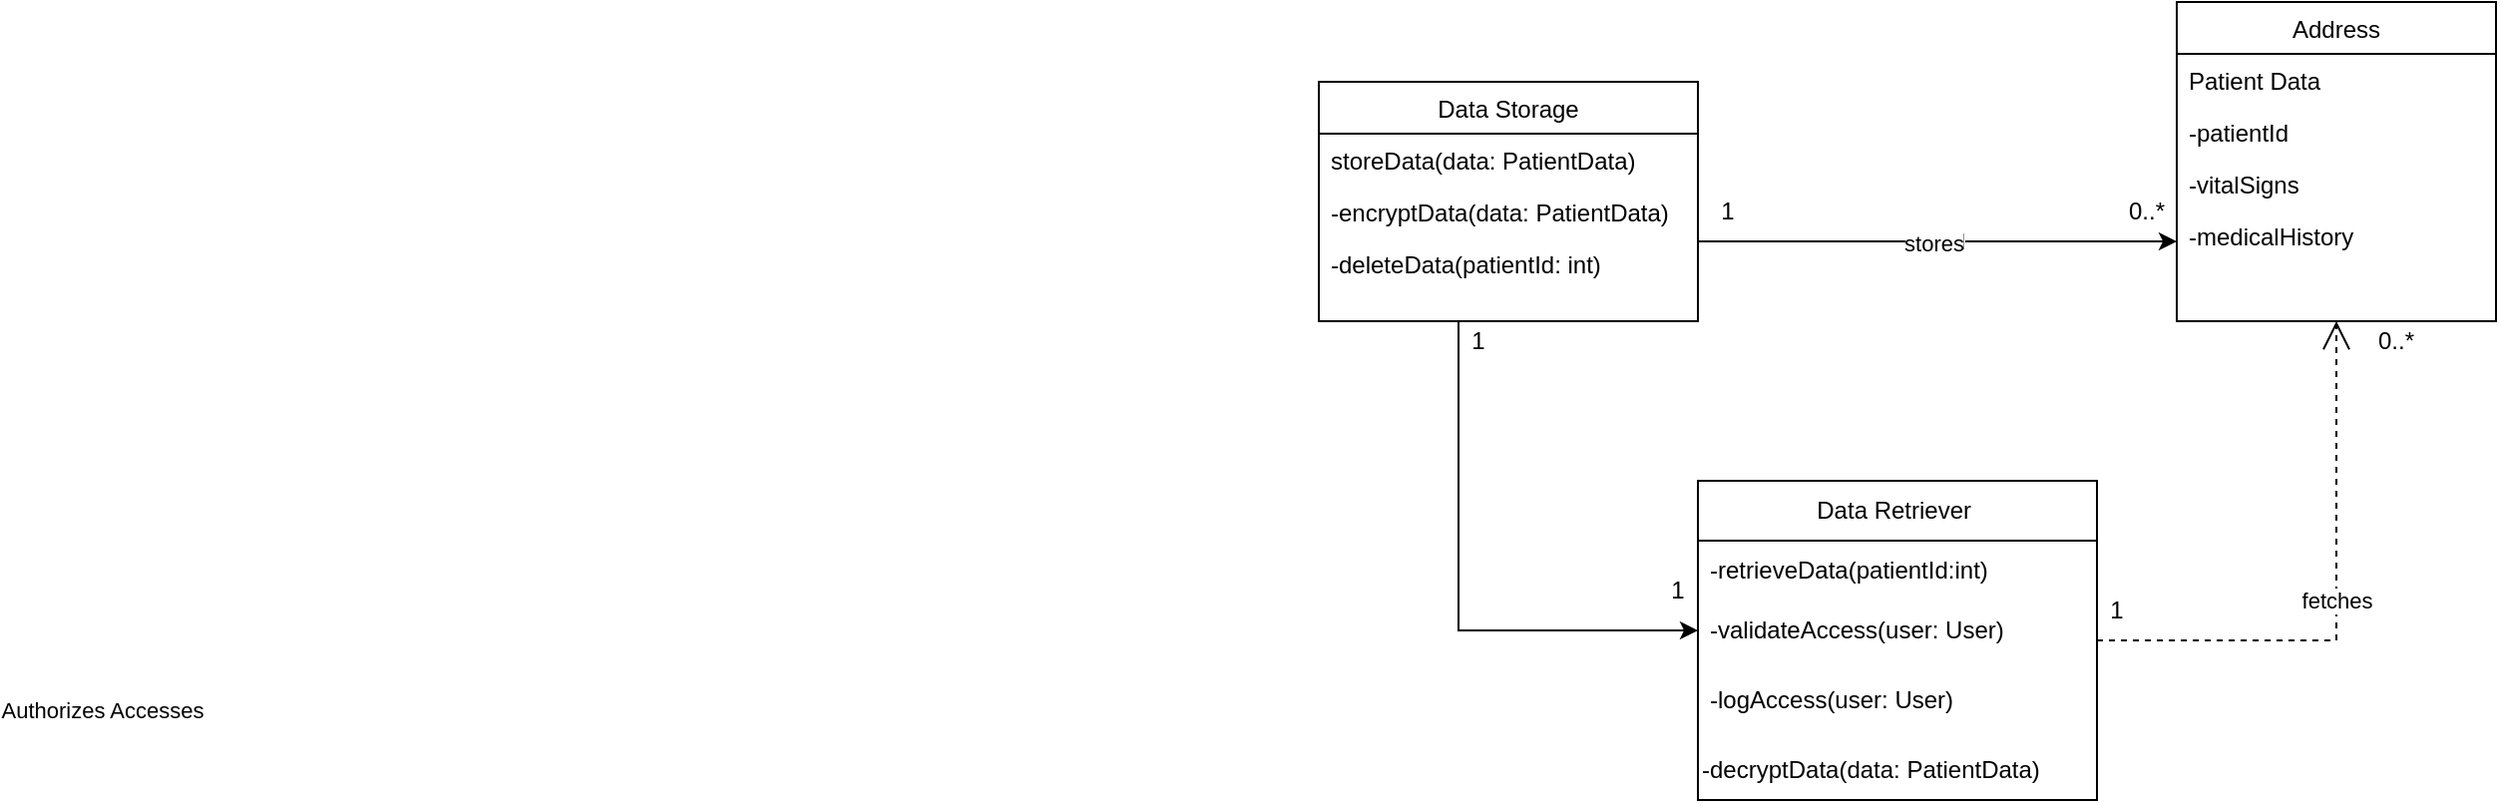 <mxfile version="24.3.1" type="github">
  <diagram id="C5RBs43oDa-KdzZeNtuy" name="Page-1">
    <mxGraphModel dx="1861" dy="420" grid="1" gridSize="10" guides="1" tooltips="1" connect="1" arrows="1" fold="1" page="1" pageScale="1" pageWidth="827" pageHeight="1169" math="0" shadow="0">
      <root>
        <mxCell id="WIyWlLk6GJQsqaUBKTNV-0" />
        <mxCell id="WIyWlLk6GJQsqaUBKTNV-1" parent="WIyWlLk6GJQsqaUBKTNV-0" />
        <mxCell id="zkfFHV4jXpPFQw0GAbJ--17" value="Address" style="swimlane;fontStyle=0;align=center;verticalAlign=top;childLayout=stackLayout;horizontal=1;startSize=26;horizontalStack=0;resizeParent=1;resizeLast=0;collapsible=1;marginBottom=0;rounded=0;shadow=0;strokeWidth=1;" parent="WIyWlLk6GJQsqaUBKTNV-1" vertex="1">
          <mxGeometry x="480" y="40" width="160" height="160" as="geometry">
            <mxRectangle x="550" y="140" width="160" height="26" as="alternateBounds" />
          </mxGeometry>
        </mxCell>
        <mxCell id="zkfFHV4jXpPFQw0GAbJ--18" value="Patient Data" style="text;align=left;verticalAlign=top;spacingLeft=4;spacingRight=4;overflow=hidden;rotatable=0;points=[[0,0.5],[1,0.5]];portConstraint=eastwest;" parent="zkfFHV4jXpPFQw0GAbJ--17" vertex="1">
          <mxGeometry y="26" width="160" height="26" as="geometry" />
        </mxCell>
        <mxCell id="zkfFHV4jXpPFQw0GAbJ--19" value="-patientId" style="text;align=left;verticalAlign=top;spacingLeft=4;spacingRight=4;overflow=hidden;rotatable=0;points=[[0,0.5],[1,0.5]];portConstraint=eastwest;rounded=0;shadow=0;html=0;" parent="zkfFHV4jXpPFQw0GAbJ--17" vertex="1">
          <mxGeometry y="52" width="160" height="26" as="geometry" />
        </mxCell>
        <mxCell id="zkfFHV4jXpPFQw0GAbJ--20" value="-vitalSigns" style="text;align=left;verticalAlign=top;spacingLeft=4;spacingRight=4;overflow=hidden;rotatable=0;points=[[0,0.5],[1,0.5]];portConstraint=eastwest;rounded=0;shadow=0;html=0;" parent="zkfFHV4jXpPFQw0GAbJ--17" vertex="1">
          <mxGeometry y="78" width="160" height="26" as="geometry" />
        </mxCell>
        <mxCell id="zkfFHV4jXpPFQw0GAbJ--21" value="-medicalHistory" style="text;align=left;verticalAlign=top;spacingLeft=4;spacingRight=4;overflow=hidden;rotatable=0;points=[[0,0.5],[1,0.5]];portConstraint=eastwest;rounded=0;shadow=0;html=0;" parent="zkfFHV4jXpPFQw0GAbJ--17" vertex="1">
          <mxGeometry y="104" width="160" height="26" as="geometry" />
        </mxCell>
        <mxCell id="rZdCBu5MX2PZMubRWapL-0" value="Data Retriever&amp;nbsp;" style="swimlane;fontStyle=0;childLayout=stackLayout;horizontal=1;startSize=30;horizontalStack=0;resizeParent=1;resizeParentMax=0;resizeLast=0;collapsible=1;marginBottom=0;whiteSpace=wrap;html=1;" vertex="1" parent="WIyWlLk6GJQsqaUBKTNV-1">
          <mxGeometry x="240" y="280" width="200" height="160" as="geometry" />
        </mxCell>
        <mxCell id="rZdCBu5MX2PZMubRWapL-1" value="-retrieveData(patientId:int)" style="text;strokeColor=none;fillColor=none;align=left;verticalAlign=middle;spacingLeft=4;spacingRight=4;overflow=hidden;points=[[0,0.5],[1,0.5]];portConstraint=eastwest;rotatable=0;whiteSpace=wrap;html=1;" vertex="1" parent="rZdCBu5MX2PZMubRWapL-0">
          <mxGeometry y="30" width="200" height="30" as="geometry" />
        </mxCell>
        <mxCell id="rZdCBu5MX2PZMubRWapL-2" value="-validateAccess(user: User)" style="text;strokeColor=none;fillColor=none;align=left;verticalAlign=middle;spacingLeft=4;spacingRight=4;overflow=hidden;points=[[0,0.5],[1,0.5]];portConstraint=eastwest;rotatable=0;whiteSpace=wrap;html=1;" vertex="1" parent="rZdCBu5MX2PZMubRWapL-0">
          <mxGeometry y="60" width="200" height="30" as="geometry" />
        </mxCell>
        <mxCell id="rZdCBu5MX2PZMubRWapL-3" value="-logAccess(user: User)" style="text;strokeColor=none;fillColor=none;align=left;verticalAlign=middle;spacingLeft=4;spacingRight=4;overflow=hidden;points=[[0,0.5],[1,0.5]];portConstraint=eastwest;rotatable=0;whiteSpace=wrap;html=1;" vertex="1" parent="rZdCBu5MX2PZMubRWapL-0">
          <mxGeometry y="90" width="200" height="40" as="geometry" />
        </mxCell>
        <mxCell id="rZdCBu5MX2PZMubRWapL-4" value="-decryptData(data: PatientData)" style="text;strokeColor=none;align=left;fillColor=none;html=1;verticalAlign=middle;whiteSpace=wrap;rounded=0;" vertex="1" parent="rZdCBu5MX2PZMubRWapL-0">
          <mxGeometry y="130" width="200" height="30" as="geometry" />
        </mxCell>
        <mxCell id="rZdCBu5MX2PZMubRWapL-5" value="Data Storage" style="swimlane;fontStyle=0;align=center;verticalAlign=top;childLayout=stackLayout;horizontal=1;startSize=26;horizontalStack=0;resizeParent=1;resizeLast=0;collapsible=1;marginBottom=0;rounded=0;shadow=0;strokeWidth=1;" vertex="1" parent="WIyWlLk6GJQsqaUBKTNV-1">
          <mxGeometry x="50" y="80" width="190" height="120" as="geometry">
            <mxRectangle x="550" y="140" width="160" height="26" as="alternateBounds" />
          </mxGeometry>
        </mxCell>
        <mxCell id="rZdCBu5MX2PZMubRWapL-6" value="storeData(data: PatientData)" style="text;align=left;verticalAlign=top;spacingLeft=4;spacingRight=4;overflow=hidden;rotatable=0;points=[[0,0.5],[1,0.5]];portConstraint=eastwest;" vertex="1" parent="rZdCBu5MX2PZMubRWapL-5">
          <mxGeometry y="26" width="190" height="26" as="geometry" />
        </mxCell>
        <mxCell id="rZdCBu5MX2PZMubRWapL-7" value="-encryptData(data: PatientData)" style="text;align=left;verticalAlign=top;spacingLeft=4;spacingRight=4;overflow=hidden;rotatable=0;points=[[0,0.5],[1,0.5]];portConstraint=eastwest;rounded=0;shadow=0;html=0;" vertex="1" parent="rZdCBu5MX2PZMubRWapL-5">
          <mxGeometry y="52" width="190" height="26" as="geometry" />
        </mxCell>
        <mxCell id="rZdCBu5MX2PZMubRWapL-8" value="-deleteData(patientId: int)" style="text;align=left;verticalAlign=top;spacingLeft=4;spacingRight=4;overflow=hidden;rotatable=0;points=[[0,0.5],[1,0.5]];portConstraint=eastwest;rounded=0;shadow=0;html=0;" vertex="1" parent="rZdCBu5MX2PZMubRWapL-5">
          <mxGeometry y="78" width="190" height="26" as="geometry" />
        </mxCell>
        <mxCell id="rZdCBu5MX2PZMubRWapL-10" value="1" style="text;html=1;align=center;verticalAlign=middle;whiteSpace=wrap;rounded=0;" vertex="1" parent="WIyWlLk6GJQsqaUBKTNV-1">
          <mxGeometry x="240" y="130" width="30" height="30" as="geometry" />
        </mxCell>
        <mxCell id="rZdCBu5MX2PZMubRWapL-11" value="0..*" style="text;html=1;align=center;verticalAlign=middle;whiteSpace=wrap;rounded=0;" vertex="1" parent="WIyWlLk6GJQsqaUBKTNV-1">
          <mxGeometry x="450" y="130" width="30" height="30" as="geometry" />
        </mxCell>
        <mxCell id="rZdCBu5MX2PZMubRWapL-15" value="" style="endArrow=classic;html=1;rounded=0;entryX=1;entryY=1;entryDx=0;entryDy=0;exitX=0;exitY=1;exitDx=0;exitDy=0;" edge="1" parent="WIyWlLk6GJQsqaUBKTNV-1" source="rZdCBu5MX2PZMubRWapL-10" target="rZdCBu5MX2PZMubRWapL-11">
          <mxGeometry relative="1" as="geometry">
            <mxPoint x="313.5" y="160" as="sourcePoint" />
            <mxPoint x="413.5" y="160" as="targetPoint" />
          </mxGeometry>
        </mxCell>
        <mxCell id="rZdCBu5MX2PZMubRWapL-16" value="Label" style="edgeLabel;resizable=0;html=1;;align=center;verticalAlign=middle;" connectable="0" vertex="1" parent="rZdCBu5MX2PZMubRWapL-15">
          <mxGeometry relative="1" as="geometry" />
        </mxCell>
        <mxCell id="rZdCBu5MX2PZMubRWapL-17" value="stores" style="edgeLabel;html=1;align=center;verticalAlign=middle;resizable=0;points=[];" vertex="1" connectable="0" parent="rZdCBu5MX2PZMubRWapL-15">
          <mxGeometry x="-0.02" y="-1" relative="1" as="geometry">
            <mxPoint as="offset" />
          </mxGeometry>
        </mxCell>
        <mxCell id="rZdCBu5MX2PZMubRWapL-18" value="fetches" style="endArrow=open;endSize=12;dashed=1;html=1;rounded=0;entryX=0.5;entryY=1;entryDx=0;entryDy=0;" edge="1" parent="WIyWlLk6GJQsqaUBKTNV-1" target="zkfFHV4jXpPFQw0GAbJ--17">
          <mxGeometry width="160" relative="1" as="geometry">
            <mxPoint x="440" y="360" as="sourcePoint" />
            <mxPoint x="600" y="240" as="targetPoint" />
            <Array as="points">
              <mxPoint x="560" y="360" />
            </Array>
          </mxGeometry>
        </mxCell>
        <mxCell id="rZdCBu5MX2PZMubRWapL-20" value="" style="endArrow=classic;html=1;rounded=0;entryX=0;entryY=0.5;entryDx=0;entryDy=0;" edge="1" parent="WIyWlLk6GJQsqaUBKTNV-1" target="rZdCBu5MX2PZMubRWapL-2">
          <mxGeometry relative="1" as="geometry">
            <mxPoint x="120" y="200" as="sourcePoint" />
            <mxPoint x="220" y="360" as="targetPoint" />
            <Array as="points">
              <mxPoint x="120" y="355" />
            </Array>
          </mxGeometry>
        </mxCell>
        <mxCell id="rZdCBu5MX2PZMubRWapL-21" value="Authorizes Accesses" style="edgeLabel;resizable=0;html=1;;align=center;verticalAlign=middle;" connectable="0" vertex="1" parent="rZdCBu5MX2PZMubRWapL-20">
          <mxGeometry relative="1" as="geometry">
            <mxPoint x="-680" y="57" as="offset" />
          </mxGeometry>
        </mxCell>
        <mxCell id="rZdCBu5MX2PZMubRWapL-24" value="1" style="text;html=1;align=center;verticalAlign=middle;whiteSpace=wrap;rounded=0;" vertex="1" parent="WIyWlLk6GJQsqaUBKTNV-1">
          <mxGeometry x="120" y="200" width="20" height="20" as="geometry" />
        </mxCell>
        <mxCell id="rZdCBu5MX2PZMubRWapL-27" value="1" style="text;html=1;align=center;verticalAlign=middle;whiteSpace=wrap;rounded=0;" vertex="1" parent="WIyWlLk6GJQsqaUBKTNV-1">
          <mxGeometry x="220" y="325" width="20" height="20" as="geometry" />
        </mxCell>
        <mxCell id="rZdCBu5MX2PZMubRWapL-30" value="0..*" style="text;html=1;align=center;verticalAlign=middle;whiteSpace=wrap;rounded=0;" vertex="1" parent="WIyWlLk6GJQsqaUBKTNV-1">
          <mxGeometry x="580" y="200" width="20" height="20" as="geometry" />
        </mxCell>
        <mxCell id="rZdCBu5MX2PZMubRWapL-31" value="1" style="text;html=1;align=center;verticalAlign=middle;whiteSpace=wrap;rounded=0;" vertex="1" parent="WIyWlLk6GJQsqaUBKTNV-1">
          <mxGeometry x="440" y="335" width="20" height="20" as="geometry" />
        </mxCell>
      </root>
    </mxGraphModel>
  </diagram>
</mxfile>
